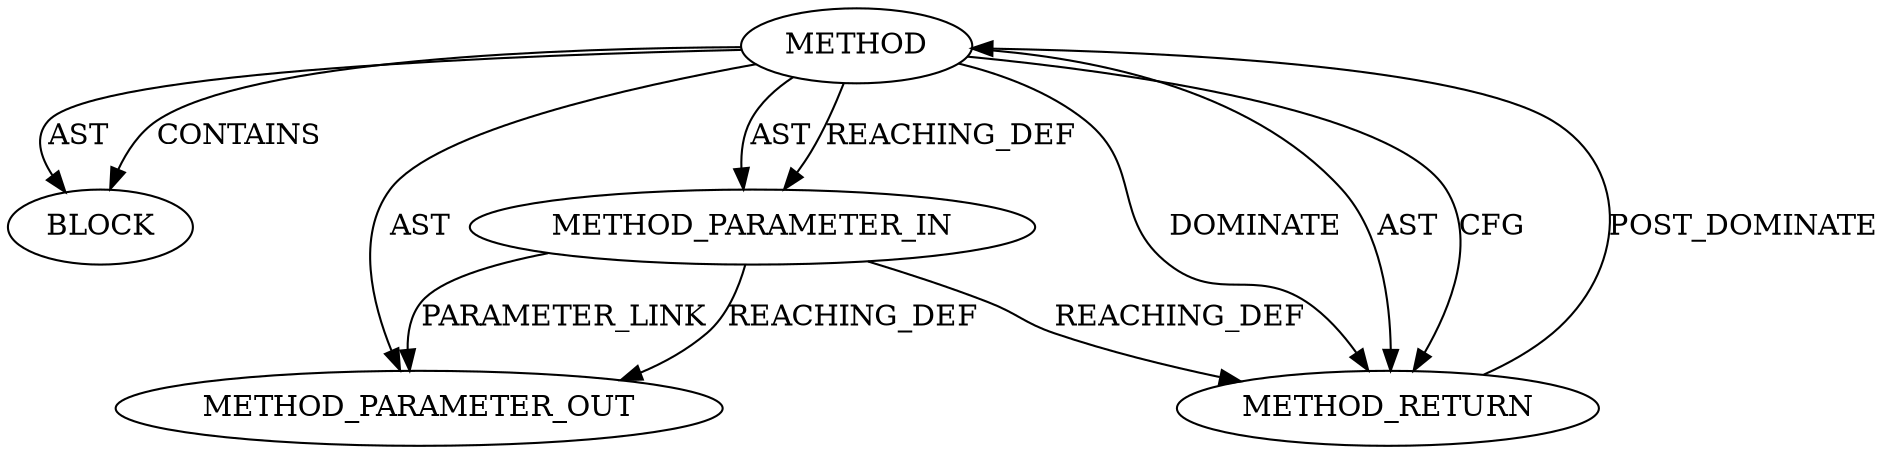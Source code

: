 digraph {
  12584 [label=BLOCK ORDER=1 ARGUMENT_INDEX=1 CODE="<empty>" TYPE_FULL_NAME="ANY"]
  13479 [label=METHOD_PARAMETER_OUT ORDER=1 CODE="p1" IS_VARIADIC=false TYPE_FULL_NAME="ANY" EVALUATION_STRATEGY="BY_VALUE" INDEX=1 NAME="p1"]
  12582 [label=METHOD AST_PARENT_TYPE="NAMESPACE_BLOCK" AST_PARENT_FULL_NAME="<global>" ORDER=0 CODE="<empty>" FULL_NAME="mutex_unlock" IS_EXTERNAL=true FILENAME="<empty>" SIGNATURE="" NAME="mutex_unlock"]
  12583 [label=METHOD_PARAMETER_IN ORDER=1 CODE="p1" IS_VARIADIC=false TYPE_FULL_NAME="ANY" EVALUATION_STRATEGY="BY_VALUE" INDEX=1 NAME="p1"]
  12585 [label=METHOD_RETURN ORDER=2 CODE="RET" TYPE_FULL_NAME="ANY" EVALUATION_STRATEGY="BY_VALUE"]
  12585 -> 12582 [label=POST_DOMINATE ]
  12582 -> 12585 [label=DOMINATE ]
  12582 -> 12583 [label=AST ]
  12583 -> 13479 [label=PARAMETER_LINK ]
  12583 -> 13479 [label=REACHING_DEF VARIABLE="p1"]
  12582 -> 12583 [label=REACHING_DEF VARIABLE=""]
  12583 -> 12585 [label=REACHING_DEF VARIABLE="p1"]
  12582 -> 12585 [label=AST ]
  12582 -> 12584 [label=AST ]
  12582 -> 13479 [label=AST ]
  12582 -> 12585 [label=CFG ]
  12582 -> 12584 [label=CONTAINS ]
}
